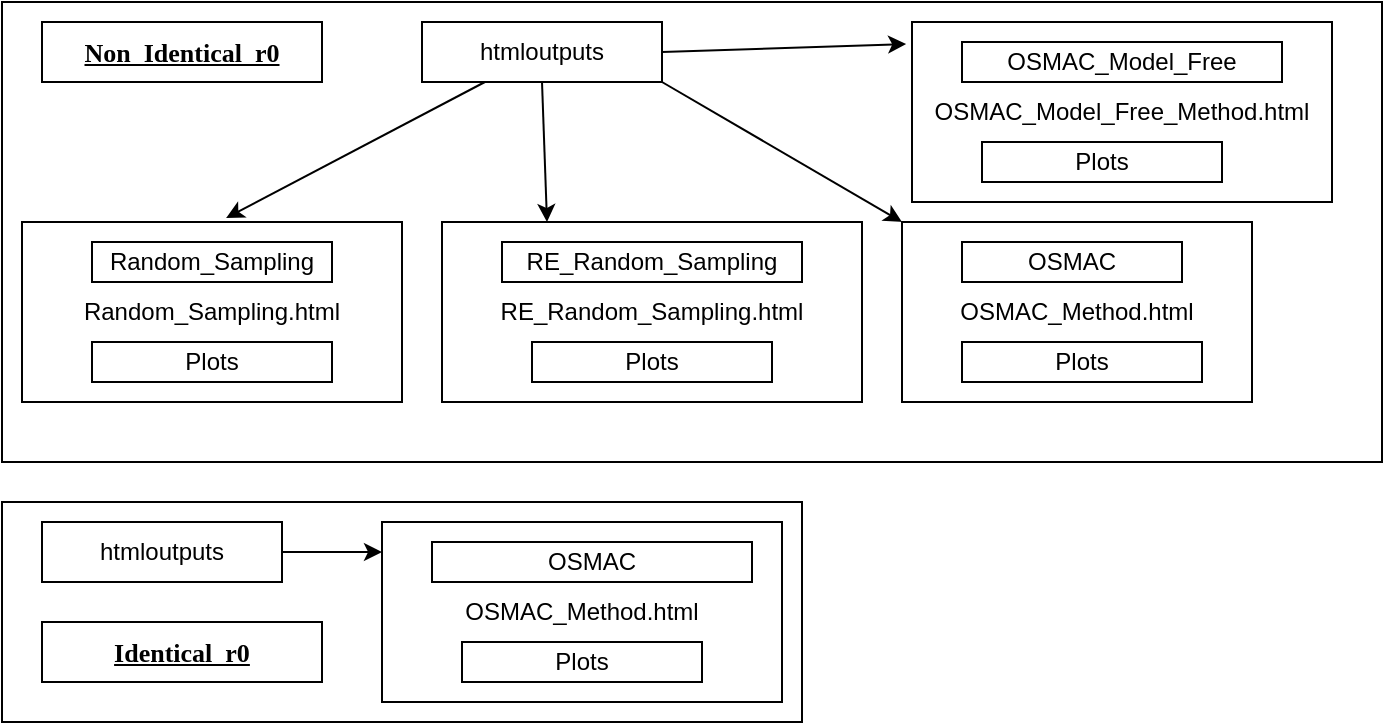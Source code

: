 <mxfile version="21.0.2" type="device"><diagram id="ytmR5HKEm_kyoYOyQnbl" name="Page-1"><mxGraphModel dx="1434" dy="696" grid="1" gridSize="10" guides="1" tooltips="1" connect="1" arrows="1" fold="1" page="1" pageScale="1" pageWidth="1169" pageHeight="827" math="0" shadow="0"><root><mxCell id="0"/><mxCell id="1" parent="0"/><mxCell id="hE2MfA-bIJgHKBOPgiyn-29" value="" style="rounded=0;whiteSpace=wrap;html=1;fontFamily=Verdana;fontSize=13;fontColor=#000000;" parent="1" vertex="1"><mxGeometry x="10" y="260" width="400" height="110" as="geometry"/></mxCell><mxCell id="hE2MfA-bIJgHKBOPgiyn-28" value="" style="rounded=0;whiteSpace=wrap;html=1;fontFamily=Verdana;fontSize=13;fontColor=#000000;" parent="1" vertex="1"><mxGeometry x="10" y="10" width="690" height="230" as="geometry"/></mxCell><mxCell id="Y15IXwa4bZaMsPX_LT59-4" value="OSMAC_Method.html" style="rounded=0;whiteSpace=wrap;html=1;" parent="1" vertex="1"><mxGeometry x="460" y="120" width="175" height="90" as="geometry"/></mxCell><mxCell id="Y15IXwa4bZaMsPX_LT59-5" value="&lt;span style=&quot;white-space: normal&quot;&gt;RE_Random_Sampling.html&lt;/span&gt;" style="rounded=0;whiteSpace=wrap;html=1;" parent="1" vertex="1"><mxGeometry x="230" y="120" width="210" height="90" as="geometry"/></mxCell><mxCell id="Y15IXwa4bZaMsPX_LT59-6" value="Random_Sampling.html&lt;br&gt;" style="rounded=0;whiteSpace=wrap;html=1;" parent="1" vertex="1"><mxGeometry x="20" y="120" width="190" height="90" as="geometry"/></mxCell><mxCell id="Y15IXwa4bZaMsPX_LT59-7" value="htmloutputs" style="rounded=0;whiteSpace=wrap;html=1;" parent="1" vertex="1"><mxGeometry x="220" y="20" width="120" height="30" as="geometry"/></mxCell><mxCell id="Y15IXwa4bZaMsPX_LT59-11" value="Random_Sampling" style="rounded=0;whiteSpace=wrap;html=1;" parent="1" vertex="1"><mxGeometry x="55" y="130" width="120" height="20" as="geometry"/></mxCell><mxCell id="Y15IXwa4bZaMsPX_LT59-12" value="RE_Random_Sampling" style="rounded=0;whiteSpace=wrap;html=1;" parent="1" vertex="1"><mxGeometry x="260" y="130" width="150" height="20" as="geometry"/></mxCell><mxCell id="Y15IXwa4bZaMsPX_LT59-13" value="OSMAC" style="rounded=0;whiteSpace=wrap;html=1;" parent="1" vertex="1"><mxGeometry x="490" y="130" width="110" height="20" as="geometry"/></mxCell><mxCell id="Y15IXwa4bZaMsPX_LT59-30" value="" style="endArrow=classic;html=1;entryX=0.537;entryY=-0.022;entryDx=0;entryDy=0;entryPerimeter=0;" parent="1" target="Y15IXwa4bZaMsPX_LT59-6" edge="1"><mxGeometry width="50" height="50" relative="1" as="geometry"><mxPoint x="251.458" y="50" as="sourcePoint"/><mxPoint x="150" y="100" as="targetPoint"/></mxGeometry></mxCell><mxCell id="Y15IXwa4bZaMsPX_LT59-31" value="" style="endArrow=classic;html=1;exitX=0.5;exitY=1;exitDx=0;exitDy=0;entryX=0.25;entryY=0;entryDx=0;entryDy=0;" parent="1" target="Y15IXwa4bZaMsPX_LT59-5" edge="1"><mxGeometry width="50" height="50" relative="1" as="geometry"><mxPoint x="280" y="50" as="sourcePoint"/><mxPoint x="350" y="120" as="targetPoint"/></mxGeometry></mxCell><mxCell id="Y15IXwa4bZaMsPX_LT59-32" value="" style="endArrow=classic;html=1;exitX=1;exitY=1;exitDx=0;exitDy=0;entryX=0;entryY=0;entryDx=0;entryDy=0;" parent="1" target="Y15IXwa4bZaMsPX_LT59-4" edge="1"><mxGeometry width="50" height="50" relative="1" as="geometry"><mxPoint x="340" y="50" as="sourcePoint"/><mxPoint x="485" y="120" as="targetPoint"/></mxGeometry></mxCell><mxCell id="Y15IXwa4bZaMsPX_LT59-44" value="Plots" style="rounded=0;whiteSpace=wrap;html=1;" parent="1" vertex="1"><mxGeometry x="55" y="180" width="120" height="20" as="geometry"/></mxCell><mxCell id="Y15IXwa4bZaMsPX_LT59-45" value="Plots" style="rounded=0;whiteSpace=wrap;html=1;" parent="1" vertex="1"><mxGeometry x="275" y="180" width="120" height="20" as="geometry"/></mxCell><mxCell id="Y15IXwa4bZaMsPX_LT59-46" value="Plots" style="rounded=0;whiteSpace=wrap;html=1;" parent="1" vertex="1"><mxGeometry x="490" y="180" width="120" height="20" as="geometry"/></mxCell><mxCell id="hE2MfA-bIJgHKBOPgiyn-1" value="OSMAC_Model_Free_Method.html" style="rounded=0;whiteSpace=wrap;html=1;" parent="1" vertex="1"><mxGeometry x="465" y="20" width="210" height="90" as="geometry"/></mxCell><mxCell id="hE2MfA-bIJgHKBOPgiyn-2" value="OSMAC_Model_Free" style="rounded=0;whiteSpace=wrap;html=1;" parent="1" vertex="1"><mxGeometry x="490" y="30" width="160" height="20" as="geometry"/></mxCell><mxCell id="hE2MfA-bIJgHKBOPgiyn-3" value="Plots" style="rounded=0;whiteSpace=wrap;html=1;" parent="1" vertex="1"><mxGeometry x="500" y="80" width="120" height="20" as="geometry"/></mxCell><mxCell id="hE2MfA-bIJgHKBOPgiyn-4" value="" style="endArrow=classic;html=1;exitX=1;exitY=0.5;exitDx=0;exitDy=0;entryX=-0.014;entryY=0.122;entryDx=0;entryDy=0;entryPerimeter=0;" parent="1" target="hE2MfA-bIJgHKBOPgiyn-1" edge="1"><mxGeometry width="50" height="50" relative="1" as="geometry"><mxPoint x="340" y="35" as="sourcePoint"/><mxPoint x="525.28" y="129.01" as="targetPoint"/></mxGeometry></mxCell><mxCell id="hE2MfA-bIJgHKBOPgiyn-5" value="&lt;font color=&quot;#000000&quot;&gt;&lt;b&gt;&lt;u&gt;Non_Identical_r0&lt;/u&gt;&lt;/b&gt;&lt;/font&gt;" style="rounded=0;whiteSpace=wrap;html=1;fontFamily=Verdana;fontSize=13;fontColor=#CC00CC;" parent="1" vertex="1"><mxGeometry x="30" y="20" width="140" height="30" as="geometry"/></mxCell><mxCell id="hE2MfA-bIJgHKBOPgiyn-9" value="htmloutputs" style="rounded=0;whiteSpace=wrap;html=1;" parent="1" vertex="1"><mxGeometry x="30" y="270" width="120" height="30" as="geometry"/></mxCell><mxCell id="hE2MfA-bIJgHKBOPgiyn-23" value="OSMAC_Method.html" style="rounded=0;whiteSpace=wrap;html=1;" parent="1" vertex="1"><mxGeometry x="200" y="270" width="200" height="90" as="geometry"/></mxCell><mxCell id="hE2MfA-bIJgHKBOPgiyn-24" value="OSMAC" style="rounded=0;whiteSpace=wrap;html=1;" parent="1" vertex="1"><mxGeometry x="225" y="280" width="160" height="20" as="geometry"/></mxCell><mxCell id="hE2MfA-bIJgHKBOPgiyn-25" value="Plots" style="rounded=0;whiteSpace=wrap;html=1;" parent="1" vertex="1"><mxGeometry x="240" y="330" width="120" height="20" as="geometry"/></mxCell><mxCell id="hE2MfA-bIJgHKBOPgiyn-26" value="" style="endArrow=classic;html=1;exitX=1;exitY=0.5;exitDx=0;exitDy=0;" parent="1" edge="1"><mxGeometry width="50" height="50" relative="1" as="geometry"><mxPoint x="150" y="285" as="sourcePoint"/><mxPoint x="200" y="285" as="targetPoint"/></mxGeometry></mxCell><mxCell id="hE2MfA-bIJgHKBOPgiyn-27" value="&lt;font color=&quot;#000000&quot;&gt;&lt;b&gt;&lt;u&gt;Identical_r0&lt;/u&gt;&lt;/b&gt;&lt;/font&gt;" style="rounded=0;whiteSpace=wrap;html=1;fontFamily=Verdana;fontSize=13;fontColor=#CC00CC;" parent="1" vertex="1"><mxGeometry x="30" y="320" width="140" height="30" as="geometry"/></mxCell></root></mxGraphModel></diagram></mxfile>